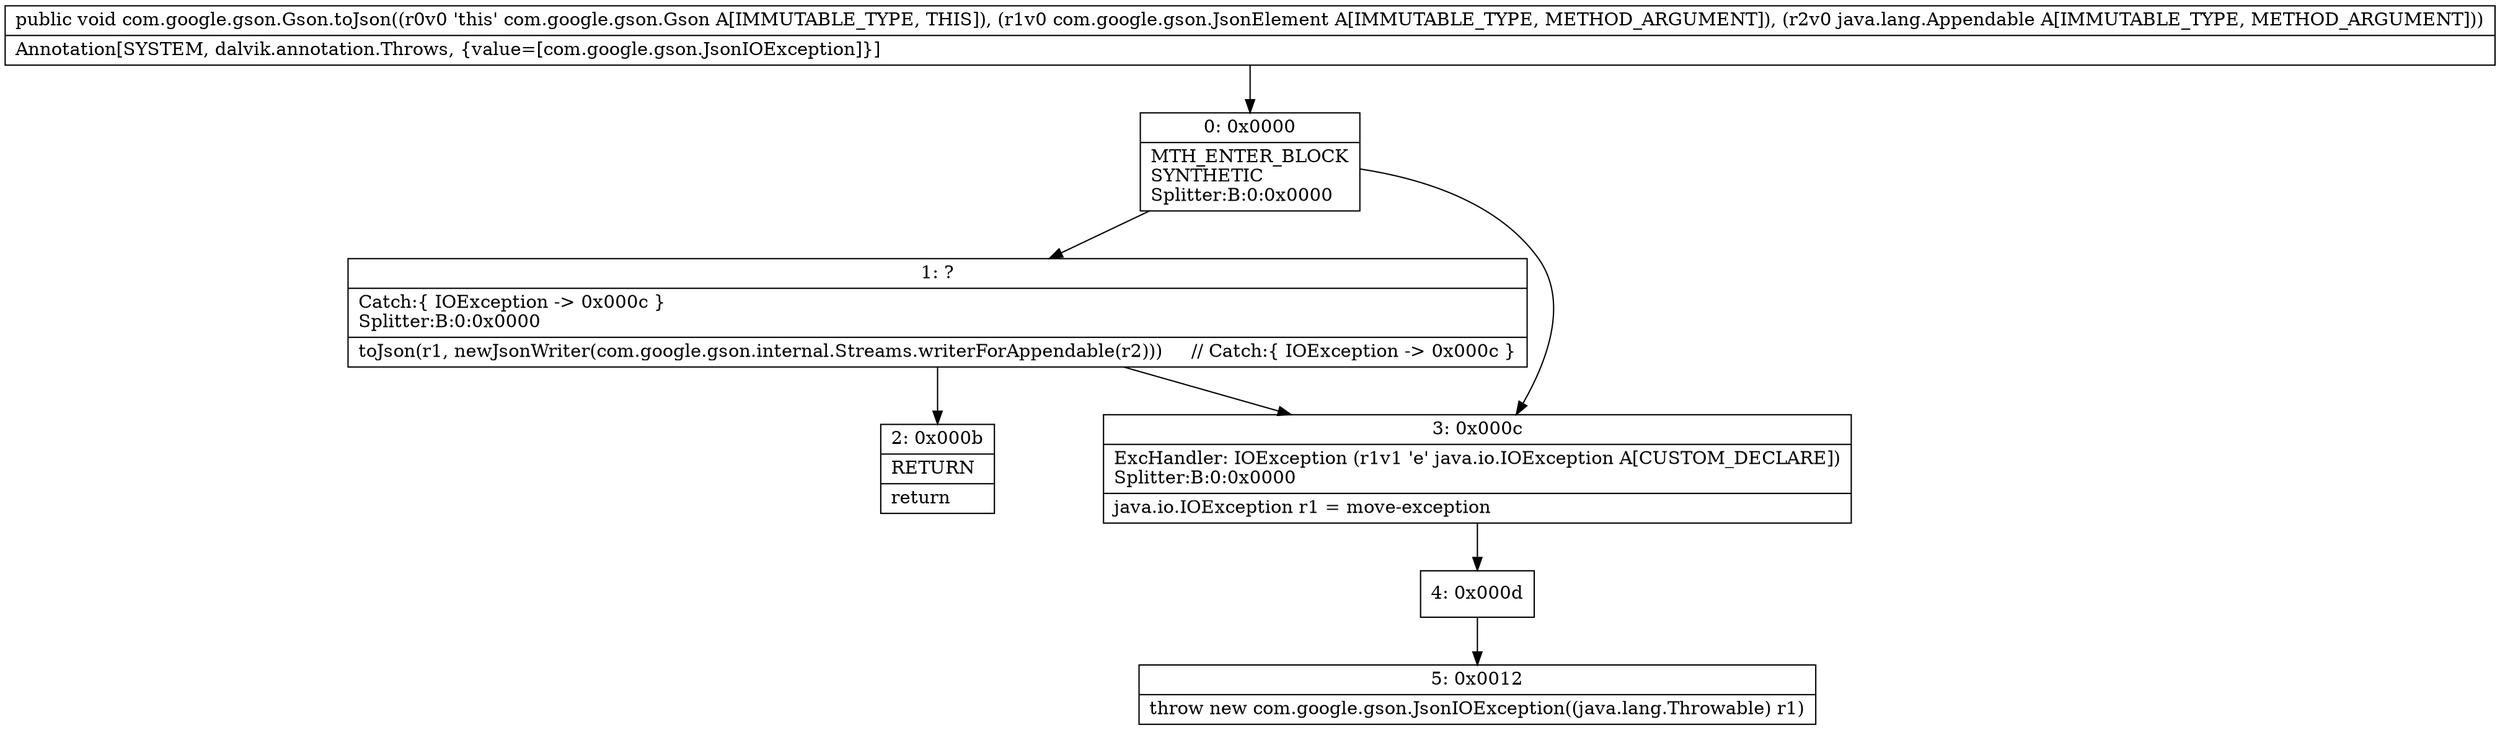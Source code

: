 digraph "CFG forcom.google.gson.Gson.toJson(Lcom\/google\/gson\/JsonElement;Ljava\/lang\/Appendable;)V" {
Node_0 [shape=record,label="{0\:\ 0x0000|MTH_ENTER_BLOCK\lSYNTHETIC\lSplitter:B:0:0x0000\l}"];
Node_1 [shape=record,label="{1\:\ ?|Catch:\{ IOException \-\> 0x000c \}\lSplitter:B:0:0x0000\l|toJson(r1, newJsonWriter(com.google.gson.internal.Streams.writerForAppendable(r2)))     \/\/ Catch:\{ IOException \-\> 0x000c \}\l}"];
Node_2 [shape=record,label="{2\:\ 0x000b|RETURN\l|return\l}"];
Node_3 [shape=record,label="{3\:\ 0x000c|ExcHandler: IOException (r1v1 'e' java.io.IOException A[CUSTOM_DECLARE])\lSplitter:B:0:0x0000\l|java.io.IOException r1 = move\-exception\l}"];
Node_4 [shape=record,label="{4\:\ 0x000d}"];
Node_5 [shape=record,label="{5\:\ 0x0012|throw new com.google.gson.JsonIOException((java.lang.Throwable) r1)\l}"];
MethodNode[shape=record,label="{public void com.google.gson.Gson.toJson((r0v0 'this' com.google.gson.Gson A[IMMUTABLE_TYPE, THIS]), (r1v0 com.google.gson.JsonElement A[IMMUTABLE_TYPE, METHOD_ARGUMENT]), (r2v0 java.lang.Appendable A[IMMUTABLE_TYPE, METHOD_ARGUMENT]))  | Annotation[SYSTEM, dalvik.annotation.Throws, \{value=[com.google.gson.JsonIOException]\}]\l}"];
MethodNode -> Node_0;
Node_0 -> Node_1;
Node_0 -> Node_3;
Node_1 -> Node_2;
Node_1 -> Node_3;
Node_3 -> Node_4;
Node_4 -> Node_5;
}

